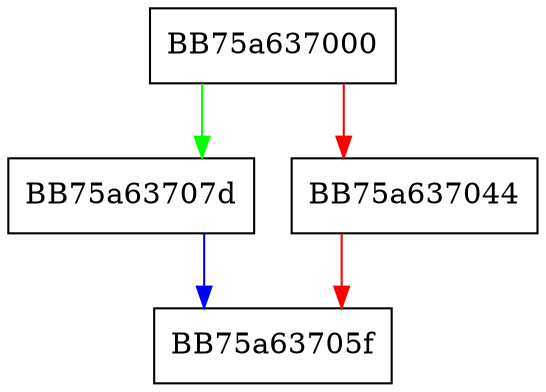digraph SSE_cvtsd2ss {
  node [shape="box"];
  graph [splines=ortho];
  BB75a637000 -> BB75a63707d [color="green"];
  BB75a637000 -> BB75a637044 [color="red"];
  BB75a637044 -> BB75a63705f [color="red"];
  BB75a63707d -> BB75a63705f [color="blue"];
}